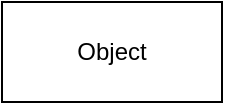 <mxfile version="26.0.14">
  <diagram name="Page-1" id="o4hy4Vt-Pn6RVEl_kF-I">
    <mxGraphModel dx="1674" dy="801" grid="1" gridSize="10" guides="1" tooltips="1" connect="1" arrows="1" fold="1" page="1" pageScale="1" pageWidth="850" pageHeight="1100" math="0" shadow="0">
      <root>
        <mxCell id="0" />
        <mxCell id="1" parent="0" />
        <mxCell id="_aym2rWmUkbM_zqSWlJd-1" value="Object" style="html=1;whiteSpace=wrap;" parent="1" vertex="1">
          <mxGeometry x="210" y="220" width="110" height="50" as="geometry" />
        </mxCell>
      </root>
    </mxGraphModel>
  </diagram>
</mxfile>
